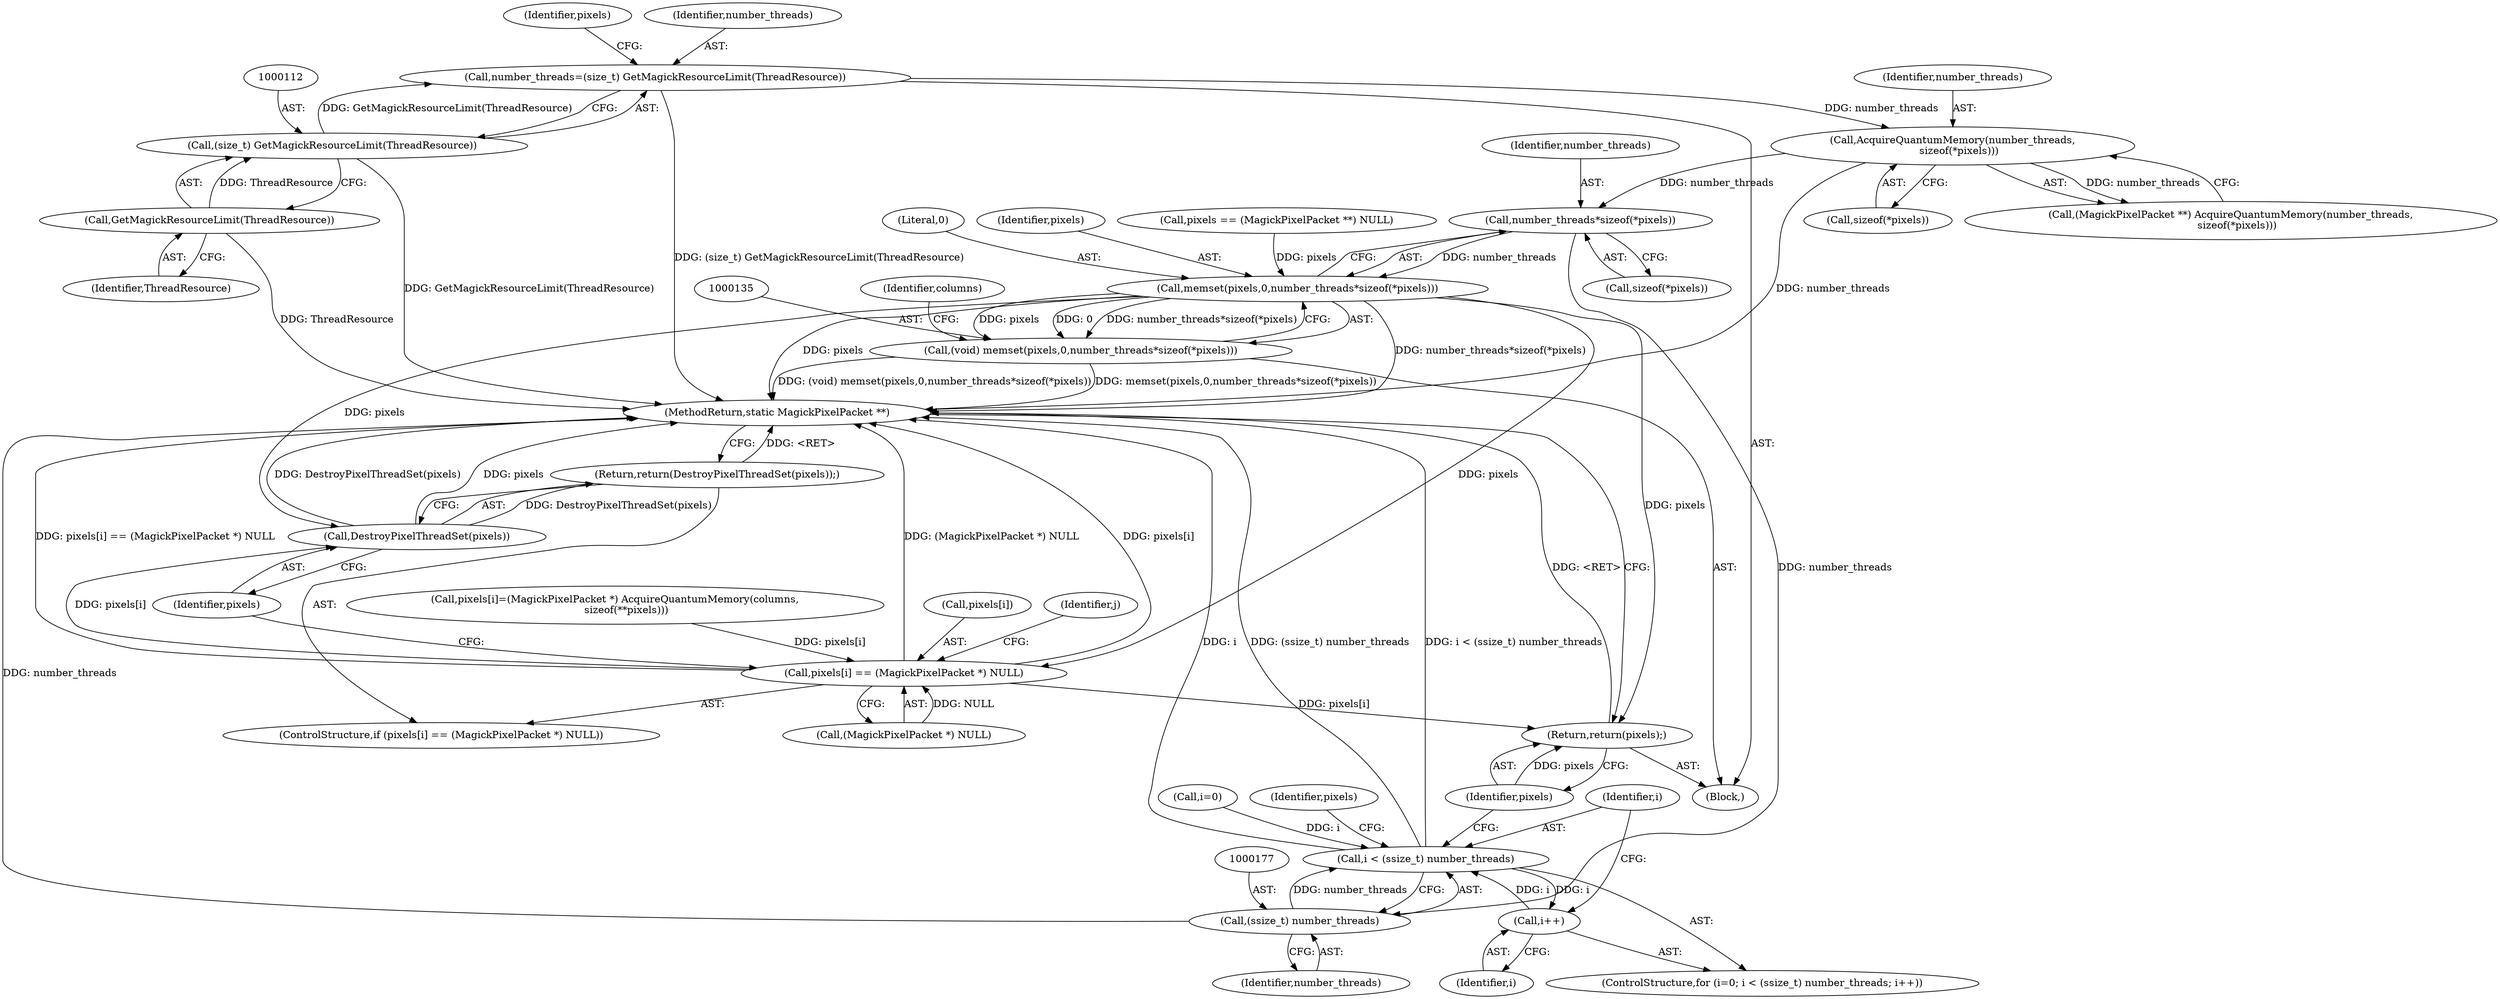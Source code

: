 digraph "0_ImageMagick6_5e409ae7a389cdf2ed17469303be3f3f21cec450@API" {
"1000139" [label="(Call,number_threads*sizeof(*pixels))"];
"1000119" [label="(Call,AcquireQuantumMemory(number_threads,\n    sizeof(*pixels)))"];
"1000109" [label="(Call,number_threads=(size_t) GetMagickResourceLimit(ThreadResource))"];
"1000111" [label="(Call,(size_t) GetMagickResourceLimit(ThreadResource))"];
"1000113" [label="(Call,GetMagickResourceLimit(ThreadResource))"];
"1000136" [label="(Call,memset(pixels,0,number_threads*sizeof(*pixels)))"];
"1000134" [label="(Call,(void) memset(pixels,0,number_threads*sizeof(*pixels)))"];
"1000195" [label="(Call,pixels[i] == (MagickPixelPacket *) NULL)"];
"1000203" [label="(Call,DestroyPixelThreadSet(pixels))"];
"1000202" [label="(Return,return(DestroyPixelThreadSet(pixels));)"];
"1000224" [label="(Return,return(pixels);)"];
"1000176" [label="(Call,(ssize_t) number_threads)"];
"1000174" [label="(Call,i < (ssize_t) number_threads)"];
"1000179" [label="(Call,i++)"];
"1000120" [label="(Identifier,number_threads)"];
"1000137" [label="(Identifier,pixels)"];
"1000109" [label="(Call,number_threads=(size_t) GetMagickResourceLimit(ThreadResource))"];
"1000204" [label="(Identifier,pixels)"];
"1000171" [label="(Call,i=0)"];
"1000141" [label="(Call,sizeof(*pixels))"];
"1000176" [label="(Call,(ssize_t) number_threads)"];
"1000121" [label="(Call,sizeof(*pixels))"];
"1000102" [label="(Block,)"];
"1000202" [label="(Return,return(DestroyPixelThreadSet(pixels));)"];
"1000184" [label="(Identifier,pixels)"];
"1000224" [label="(Return,return(pixels);)"];
"1000180" [label="(Identifier,i)"];
"1000175" [label="(Identifier,i)"];
"1000195" [label="(Call,pixels[i] == (MagickPixelPacket *) NULL)"];
"1000119" [label="(Call,AcquireQuantumMemory(number_threads,\n    sizeof(*pixels)))"];
"1000178" [label="(Identifier,number_threads)"];
"1000194" [label="(ControlStructure,if (pixels[i] == (MagickPixelPacket *) NULL))"];
"1000139" [label="(Call,number_threads*sizeof(*pixels))"];
"1000125" [label="(Call,pixels == (MagickPixelPacket **) NULL)"];
"1000182" [label="(Call,pixels[i]=(MagickPixelPacket *) AcquireQuantumMemory(columns,\n       sizeof(**pixels)))"];
"1000114" [label="(Identifier,ThreadResource)"];
"1000170" [label="(ControlStructure,for (i=0; i < (ssize_t) number_threads; i++))"];
"1000136" [label="(Call,memset(pixels,0,number_threads*sizeof(*pixels)))"];
"1000116" [label="(Identifier,pixels)"];
"1000138" [label="(Literal,0)"];
"1000199" [label="(Call,(MagickPixelPacket *) NULL)"];
"1000179" [label="(Call,i++)"];
"1000111" [label="(Call,(size_t) GetMagickResourceLimit(ThreadResource))"];
"1000226" [label="(MethodReturn,static MagickPixelPacket **)"];
"1000113" [label="(Call,GetMagickResourceLimit(ThreadResource))"];
"1000134" [label="(Call,(void) memset(pixels,0,number_threads*sizeof(*pixels)))"];
"1000225" [label="(Identifier,pixels)"];
"1000145" [label="(Identifier,columns)"];
"1000140" [label="(Identifier,number_threads)"];
"1000203" [label="(Call,DestroyPixelThreadSet(pixels))"];
"1000117" [label="(Call,(MagickPixelPacket **) AcquireQuantumMemory(number_threads,\n    sizeof(*pixels)))"];
"1000196" [label="(Call,pixels[i])"];
"1000207" [label="(Identifier,j)"];
"1000174" [label="(Call,i < (ssize_t) number_threads)"];
"1000110" [label="(Identifier,number_threads)"];
"1000139" -> "1000136"  [label="AST: "];
"1000139" -> "1000141"  [label="CFG: "];
"1000140" -> "1000139"  [label="AST: "];
"1000141" -> "1000139"  [label="AST: "];
"1000136" -> "1000139"  [label="CFG: "];
"1000139" -> "1000136"  [label="DDG: number_threads"];
"1000119" -> "1000139"  [label="DDG: number_threads"];
"1000139" -> "1000176"  [label="DDG: number_threads"];
"1000119" -> "1000117"  [label="AST: "];
"1000119" -> "1000121"  [label="CFG: "];
"1000120" -> "1000119"  [label="AST: "];
"1000121" -> "1000119"  [label="AST: "];
"1000117" -> "1000119"  [label="CFG: "];
"1000119" -> "1000226"  [label="DDG: number_threads"];
"1000119" -> "1000117"  [label="DDG: number_threads"];
"1000109" -> "1000119"  [label="DDG: number_threads"];
"1000109" -> "1000102"  [label="AST: "];
"1000109" -> "1000111"  [label="CFG: "];
"1000110" -> "1000109"  [label="AST: "];
"1000111" -> "1000109"  [label="AST: "];
"1000116" -> "1000109"  [label="CFG: "];
"1000109" -> "1000226"  [label="DDG: (size_t) GetMagickResourceLimit(ThreadResource)"];
"1000111" -> "1000109"  [label="DDG: GetMagickResourceLimit(ThreadResource)"];
"1000111" -> "1000113"  [label="CFG: "];
"1000112" -> "1000111"  [label="AST: "];
"1000113" -> "1000111"  [label="AST: "];
"1000111" -> "1000226"  [label="DDG: GetMagickResourceLimit(ThreadResource)"];
"1000113" -> "1000111"  [label="DDG: ThreadResource"];
"1000113" -> "1000114"  [label="CFG: "];
"1000114" -> "1000113"  [label="AST: "];
"1000113" -> "1000226"  [label="DDG: ThreadResource"];
"1000136" -> "1000134"  [label="AST: "];
"1000137" -> "1000136"  [label="AST: "];
"1000138" -> "1000136"  [label="AST: "];
"1000134" -> "1000136"  [label="CFG: "];
"1000136" -> "1000226"  [label="DDG: number_threads*sizeof(*pixels)"];
"1000136" -> "1000226"  [label="DDG: pixels"];
"1000136" -> "1000134"  [label="DDG: pixels"];
"1000136" -> "1000134"  [label="DDG: 0"];
"1000136" -> "1000134"  [label="DDG: number_threads*sizeof(*pixels)"];
"1000125" -> "1000136"  [label="DDG: pixels"];
"1000136" -> "1000195"  [label="DDG: pixels"];
"1000136" -> "1000203"  [label="DDG: pixels"];
"1000136" -> "1000224"  [label="DDG: pixels"];
"1000134" -> "1000102"  [label="AST: "];
"1000135" -> "1000134"  [label="AST: "];
"1000145" -> "1000134"  [label="CFG: "];
"1000134" -> "1000226"  [label="DDG: (void) memset(pixels,0,number_threads*sizeof(*pixels))"];
"1000134" -> "1000226"  [label="DDG: memset(pixels,0,number_threads*sizeof(*pixels))"];
"1000195" -> "1000194"  [label="AST: "];
"1000195" -> "1000199"  [label="CFG: "];
"1000196" -> "1000195"  [label="AST: "];
"1000199" -> "1000195"  [label="AST: "];
"1000204" -> "1000195"  [label="CFG: "];
"1000207" -> "1000195"  [label="CFG: "];
"1000195" -> "1000226"  [label="DDG: (MagickPixelPacket *) NULL"];
"1000195" -> "1000226"  [label="DDG: pixels[i] == (MagickPixelPacket *) NULL"];
"1000195" -> "1000226"  [label="DDG: pixels[i]"];
"1000182" -> "1000195"  [label="DDG: pixels[i]"];
"1000199" -> "1000195"  [label="DDG: NULL"];
"1000195" -> "1000203"  [label="DDG: pixels[i]"];
"1000195" -> "1000224"  [label="DDG: pixels[i]"];
"1000203" -> "1000202"  [label="AST: "];
"1000203" -> "1000204"  [label="CFG: "];
"1000204" -> "1000203"  [label="AST: "];
"1000202" -> "1000203"  [label="CFG: "];
"1000203" -> "1000226"  [label="DDG: DestroyPixelThreadSet(pixels)"];
"1000203" -> "1000226"  [label="DDG: pixels"];
"1000203" -> "1000202"  [label="DDG: DestroyPixelThreadSet(pixels)"];
"1000202" -> "1000194"  [label="AST: "];
"1000226" -> "1000202"  [label="CFG: "];
"1000202" -> "1000226"  [label="DDG: <RET>"];
"1000224" -> "1000102"  [label="AST: "];
"1000224" -> "1000225"  [label="CFG: "];
"1000225" -> "1000224"  [label="AST: "];
"1000226" -> "1000224"  [label="CFG: "];
"1000224" -> "1000226"  [label="DDG: <RET>"];
"1000225" -> "1000224"  [label="DDG: pixels"];
"1000176" -> "1000174"  [label="AST: "];
"1000176" -> "1000178"  [label="CFG: "];
"1000177" -> "1000176"  [label="AST: "];
"1000178" -> "1000176"  [label="AST: "];
"1000174" -> "1000176"  [label="CFG: "];
"1000176" -> "1000226"  [label="DDG: number_threads"];
"1000176" -> "1000174"  [label="DDG: number_threads"];
"1000174" -> "1000170"  [label="AST: "];
"1000175" -> "1000174"  [label="AST: "];
"1000184" -> "1000174"  [label="CFG: "];
"1000225" -> "1000174"  [label="CFG: "];
"1000174" -> "1000226"  [label="DDG: (ssize_t) number_threads"];
"1000174" -> "1000226"  [label="DDG: i < (ssize_t) number_threads"];
"1000174" -> "1000226"  [label="DDG: i"];
"1000171" -> "1000174"  [label="DDG: i"];
"1000179" -> "1000174"  [label="DDG: i"];
"1000174" -> "1000179"  [label="DDG: i"];
"1000179" -> "1000170"  [label="AST: "];
"1000179" -> "1000180"  [label="CFG: "];
"1000180" -> "1000179"  [label="AST: "];
"1000175" -> "1000179"  [label="CFG: "];
}
